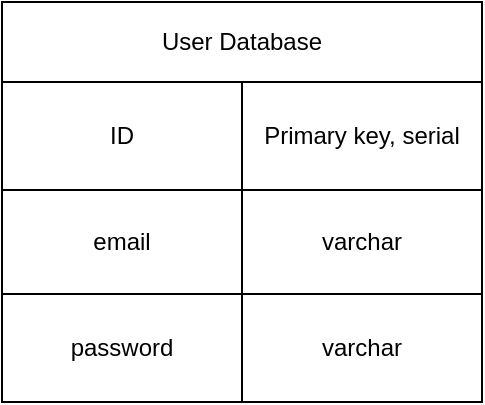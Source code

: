 <mxfile version="20.4.1" type="github">
  <diagram id="3tts951s_HiSQeFY9EzK" name="1 oldal">
    <mxGraphModel dx="2062" dy="1122" grid="1" gridSize="10" guides="1" tooltips="1" connect="1" arrows="1" fold="1" page="1" pageScale="1" pageWidth="827" pageHeight="1169" math="0" shadow="0">
      <root>
        <mxCell id="0" />
        <mxCell id="1" parent="0" />
        <mxCell id="dXMUqU36oEAxvwukicwW-15" value="User Database" style="shape=table;html=1;whiteSpace=wrap;startSize=40;container=1;collapsible=0;childLayout=tableLayout;swimlaneFillColor=none;" parent="1" vertex="1">
          <mxGeometry x="40" y="40" width="240" height="200" as="geometry" />
        </mxCell>
        <mxCell id="dXMUqU36oEAxvwukicwW-16" value="" style="shape=tableRow;horizontal=0;startSize=0;swimlaneHead=0;swimlaneBody=0;top=0;left=0;bottom=0;right=0;collapsible=0;dropTarget=0;fillColor=none;points=[[0,0.5],[1,0.5]];portConstraint=eastwest;" parent="dXMUqU36oEAxvwukicwW-15" vertex="1">
          <mxGeometry y="40" width="240" height="54" as="geometry" />
        </mxCell>
        <mxCell id="dXMUqU36oEAxvwukicwW-17" value="ID" style="shape=partialRectangle;html=1;whiteSpace=wrap;connectable=0;fillColor=none;top=0;left=0;bottom=0;right=0;overflow=hidden;" parent="dXMUqU36oEAxvwukicwW-16" vertex="1">
          <mxGeometry width="120" height="54" as="geometry">
            <mxRectangle width="120" height="54" as="alternateBounds" />
          </mxGeometry>
        </mxCell>
        <mxCell id="dXMUqU36oEAxvwukicwW-18" value="Primary key, serial" style="shape=partialRectangle;html=1;whiteSpace=wrap;connectable=0;fillColor=none;top=0;left=0;bottom=0;right=0;overflow=hidden;" parent="dXMUqU36oEAxvwukicwW-16" vertex="1">
          <mxGeometry x="120" width="120" height="54" as="geometry">
            <mxRectangle width="120" height="54" as="alternateBounds" />
          </mxGeometry>
        </mxCell>
        <mxCell id="dXMUqU36oEAxvwukicwW-20" value="" style="shape=tableRow;horizontal=0;startSize=0;swimlaneHead=0;swimlaneBody=0;top=0;left=0;bottom=0;right=0;collapsible=0;dropTarget=0;fillColor=none;points=[[0,0.5],[1,0.5]];portConstraint=eastwest;" parent="dXMUqU36oEAxvwukicwW-15" vertex="1">
          <mxGeometry y="94" width="240" height="52" as="geometry" />
        </mxCell>
        <mxCell id="dXMUqU36oEAxvwukicwW-21" value="email" style="shape=partialRectangle;html=1;whiteSpace=wrap;connectable=0;fillColor=none;top=0;left=0;bottom=0;right=0;overflow=hidden;" parent="dXMUqU36oEAxvwukicwW-20" vertex="1">
          <mxGeometry width="120" height="52" as="geometry">
            <mxRectangle width="120" height="52" as="alternateBounds" />
          </mxGeometry>
        </mxCell>
        <mxCell id="dXMUqU36oEAxvwukicwW-22" value="varchar" style="shape=partialRectangle;html=1;whiteSpace=wrap;connectable=0;fillColor=none;top=0;left=0;bottom=0;right=0;overflow=hidden;" parent="dXMUqU36oEAxvwukicwW-20" vertex="1">
          <mxGeometry x="120" width="120" height="52" as="geometry">
            <mxRectangle width="120" height="52" as="alternateBounds" />
          </mxGeometry>
        </mxCell>
        <mxCell id="dXMUqU36oEAxvwukicwW-24" value="" style="shape=tableRow;horizontal=0;startSize=0;swimlaneHead=0;swimlaneBody=0;top=0;left=0;bottom=0;right=0;collapsible=0;dropTarget=0;fillColor=none;points=[[0,0.5],[1,0.5]];portConstraint=eastwest;" parent="dXMUqU36oEAxvwukicwW-15" vertex="1">
          <mxGeometry y="146" width="240" height="54" as="geometry" />
        </mxCell>
        <mxCell id="dXMUqU36oEAxvwukicwW-25" value="password" style="shape=partialRectangle;html=1;whiteSpace=wrap;connectable=0;fillColor=none;top=0;left=0;bottom=0;right=0;overflow=hidden;" parent="dXMUqU36oEAxvwukicwW-24" vertex="1">
          <mxGeometry width="120" height="54" as="geometry">
            <mxRectangle width="120" height="54" as="alternateBounds" />
          </mxGeometry>
        </mxCell>
        <mxCell id="dXMUqU36oEAxvwukicwW-26" value="varchar" style="shape=partialRectangle;html=1;whiteSpace=wrap;connectable=0;fillColor=none;top=0;left=0;bottom=0;right=0;overflow=hidden;" parent="dXMUqU36oEAxvwukicwW-24" vertex="1">
          <mxGeometry x="120" width="120" height="54" as="geometry">
            <mxRectangle width="120" height="54" as="alternateBounds" />
          </mxGeometry>
        </mxCell>
      </root>
    </mxGraphModel>
  </diagram>
</mxfile>
